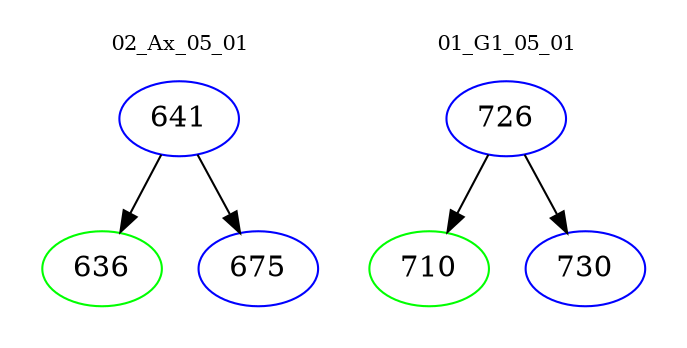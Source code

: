 digraph{
subgraph cluster_0 {
color = white
label = "02_Ax_05_01";
fontsize=10;
T0_641 [label="641", color="blue"]
T0_641 -> T0_636 [color="black"]
T0_636 [label="636", color="green"]
T0_641 -> T0_675 [color="black"]
T0_675 [label="675", color="blue"]
}
subgraph cluster_1 {
color = white
label = "01_G1_05_01";
fontsize=10;
T1_726 [label="726", color="blue"]
T1_726 -> T1_710 [color="black"]
T1_710 [label="710", color="green"]
T1_726 -> T1_730 [color="black"]
T1_730 [label="730", color="blue"]
}
}
